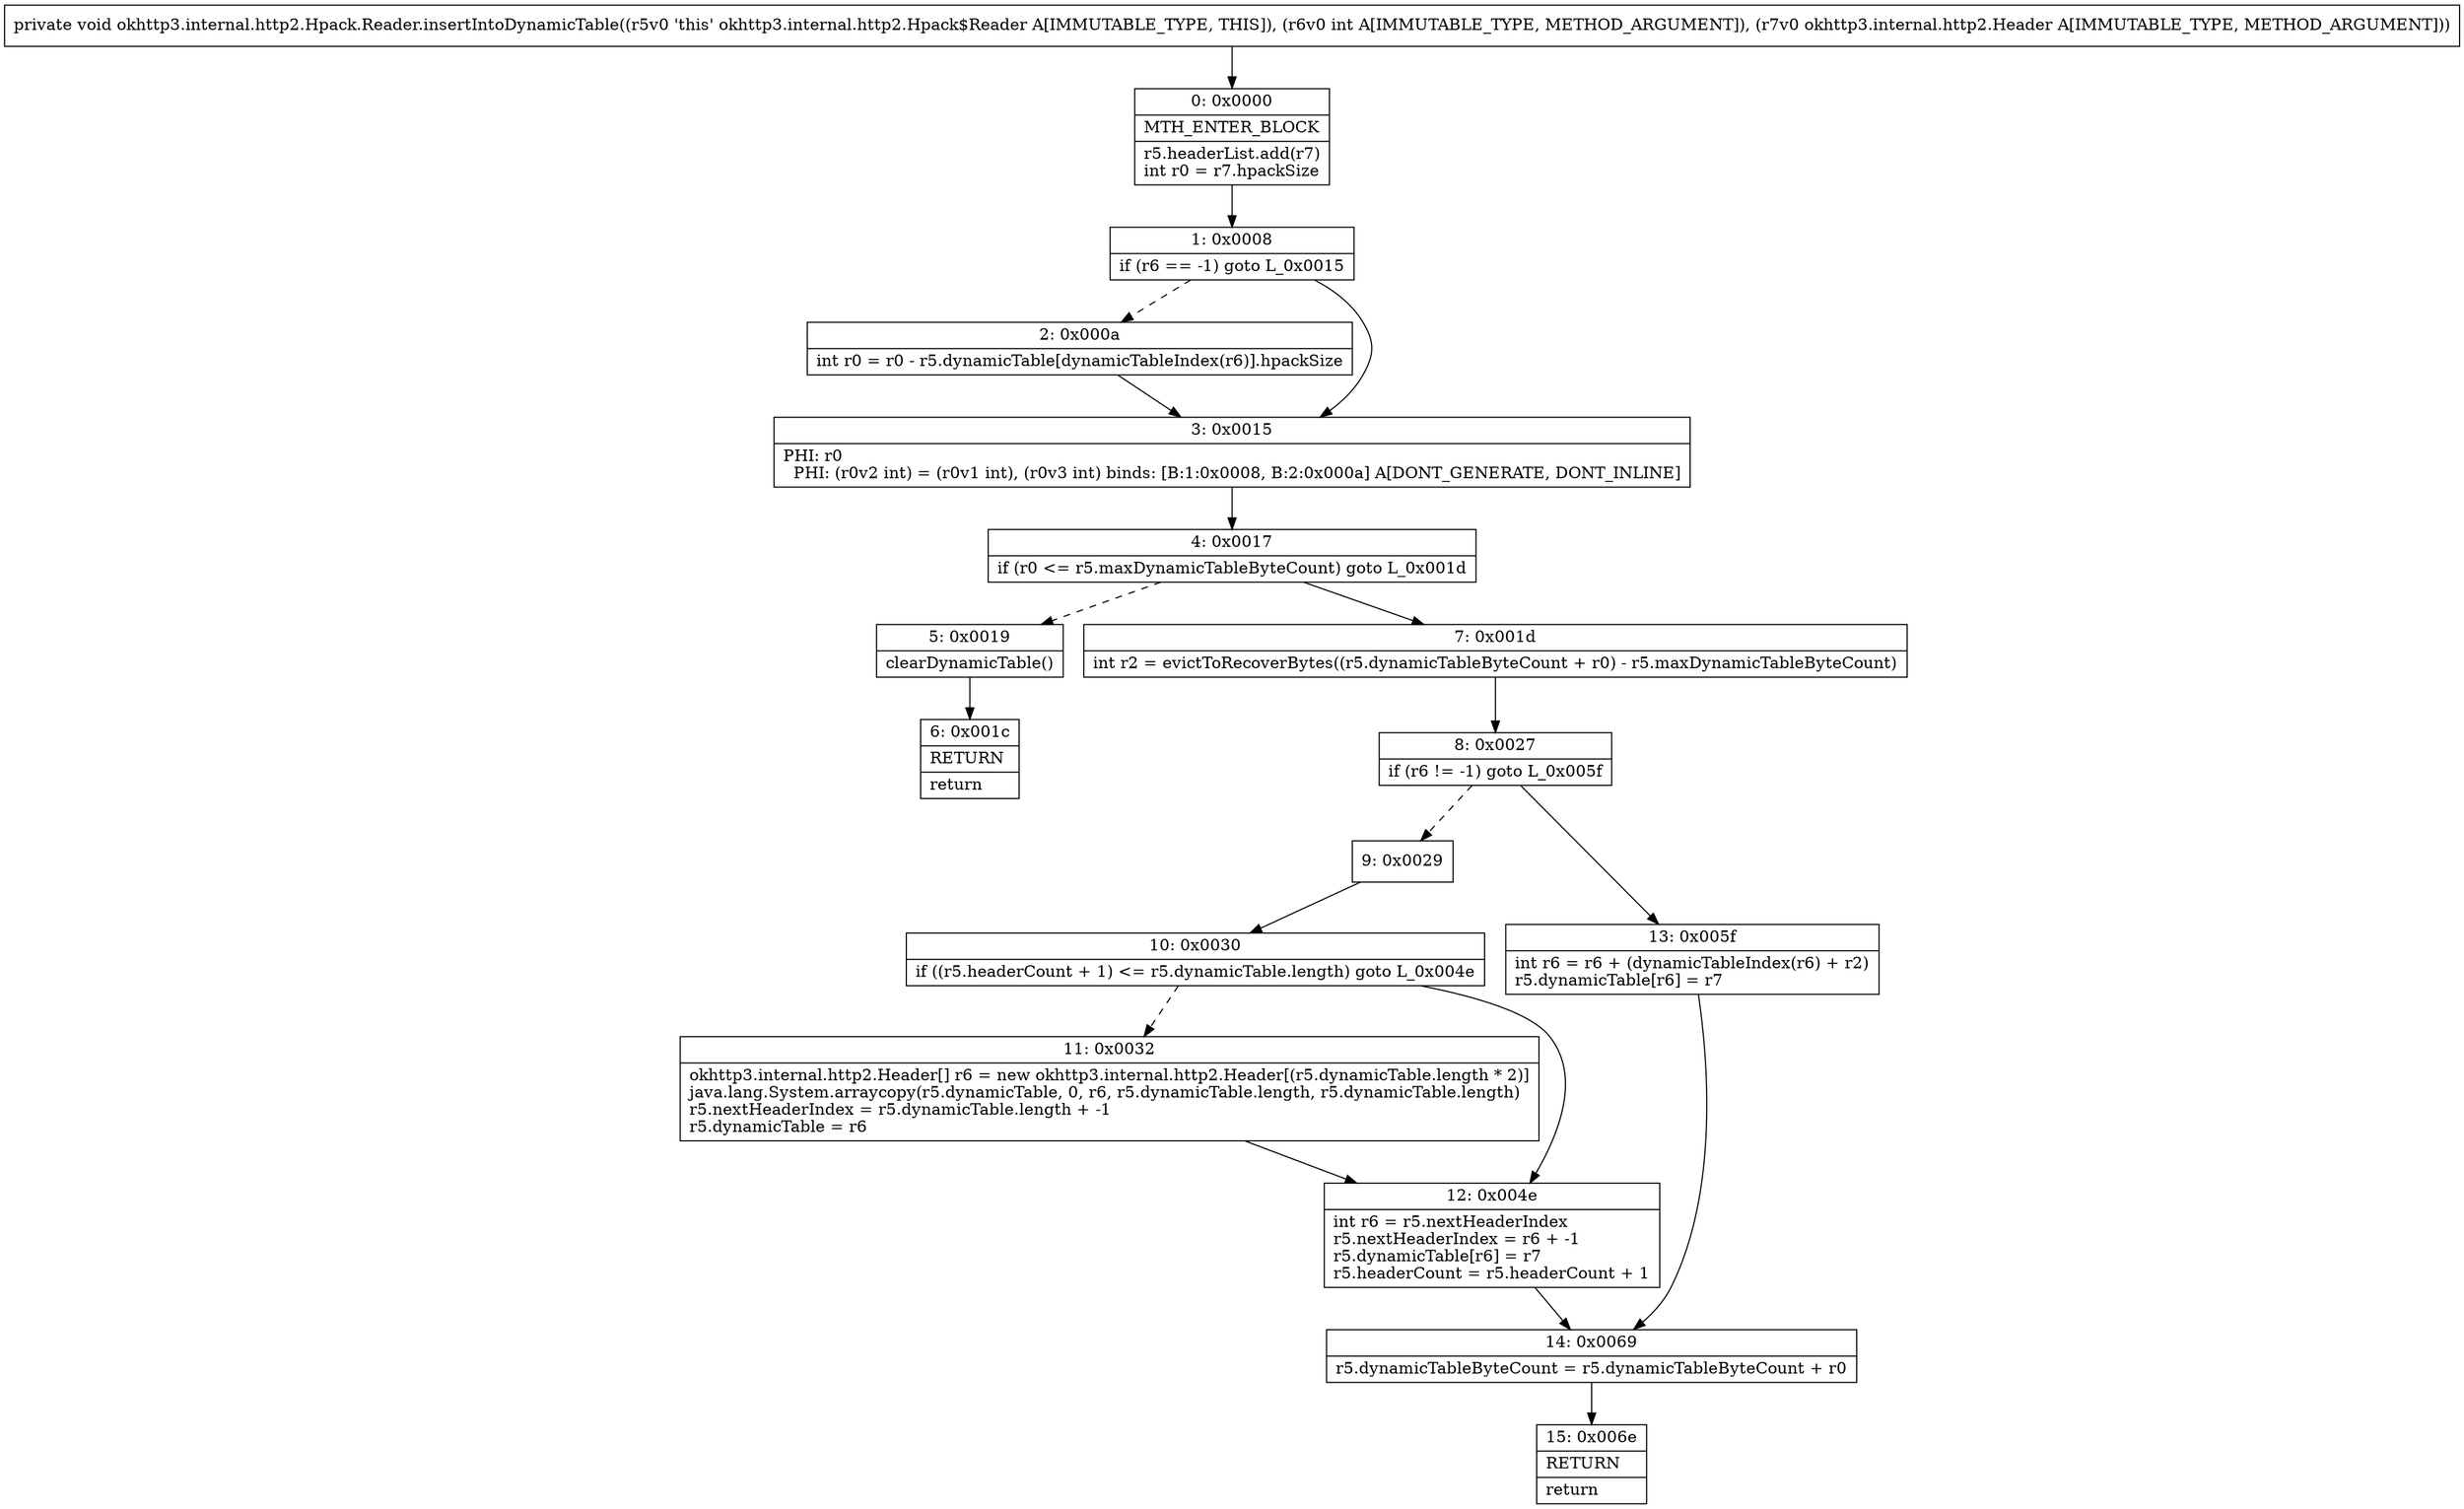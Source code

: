 digraph "CFG forokhttp3.internal.http2.Hpack.Reader.insertIntoDynamicTable(ILokhttp3\/internal\/http2\/Header;)V" {
Node_0 [shape=record,label="{0\:\ 0x0000|MTH_ENTER_BLOCK\l|r5.headerList.add(r7)\lint r0 = r7.hpackSize\l}"];
Node_1 [shape=record,label="{1\:\ 0x0008|if (r6 == \-1) goto L_0x0015\l}"];
Node_2 [shape=record,label="{2\:\ 0x000a|int r0 = r0 \- r5.dynamicTable[dynamicTableIndex(r6)].hpackSize\l}"];
Node_3 [shape=record,label="{3\:\ 0x0015|PHI: r0 \l  PHI: (r0v2 int) = (r0v1 int), (r0v3 int) binds: [B:1:0x0008, B:2:0x000a] A[DONT_GENERATE, DONT_INLINE]\l}"];
Node_4 [shape=record,label="{4\:\ 0x0017|if (r0 \<= r5.maxDynamicTableByteCount) goto L_0x001d\l}"];
Node_5 [shape=record,label="{5\:\ 0x0019|clearDynamicTable()\l}"];
Node_6 [shape=record,label="{6\:\ 0x001c|RETURN\l|return\l}"];
Node_7 [shape=record,label="{7\:\ 0x001d|int r2 = evictToRecoverBytes((r5.dynamicTableByteCount + r0) \- r5.maxDynamicTableByteCount)\l}"];
Node_8 [shape=record,label="{8\:\ 0x0027|if (r6 != \-1) goto L_0x005f\l}"];
Node_9 [shape=record,label="{9\:\ 0x0029}"];
Node_10 [shape=record,label="{10\:\ 0x0030|if ((r5.headerCount + 1) \<= r5.dynamicTable.length) goto L_0x004e\l}"];
Node_11 [shape=record,label="{11\:\ 0x0032|okhttp3.internal.http2.Header[] r6 = new okhttp3.internal.http2.Header[(r5.dynamicTable.length * 2)]\ljava.lang.System.arraycopy(r5.dynamicTable, 0, r6, r5.dynamicTable.length, r5.dynamicTable.length)\lr5.nextHeaderIndex = r5.dynamicTable.length + \-1\lr5.dynamicTable = r6\l}"];
Node_12 [shape=record,label="{12\:\ 0x004e|int r6 = r5.nextHeaderIndex\lr5.nextHeaderIndex = r6 + \-1\lr5.dynamicTable[r6] = r7\lr5.headerCount = r5.headerCount + 1\l}"];
Node_13 [shape=record,label="{13\:\ 0x005f|int r6 = r6 + (dynamicTableIndex(r6) + r2)\lr5.dynamicTable[r6] = r7\l}"];
Node_14 [shape=record,label="{14\:\ 0x0069|r5.dynamicTableByteCount = r5.dynamicTableByteCount + r0\l}"];
Node_15 [shape=record,label="{15\:\ 0x006e|RETURN\l|return\l}"];
MethodNode[shape=record,label="{private void okhttp3.internal.http2.Hpack.Reader.insertIntoDynamicTable((r5v0 'this' okhttp3.internal.http2.Hpack$Reader A[IMMUTABLE_TYPE, THIS]), (r6v0 int A[IMMUTABLE_TYPE, METHOD_ARGUMENT]), (r7v0 okhttp3.internal.http2.Header A[IMMUTABLE_TYPE, METHOD_ARGUMENT])) }"];
MethodNode -> Node_0;
Node_0 -> Node_1;
Node_1 -> Node_2[style=dashed];
Node_1 -> Node_3;
Node_2 -> Node_3;
Node_3 -> Node_4;
Node_4 -> Node_5[style=dashed];
Node_4 -> Node_7;
Node_5 -> Node_6;
Node_7 -> Node_8;
Node_8 -> Node_9[style=dashed];
Node_8 -> Node_13;
Node_9 -> Node_10;
Node_10 -> Node_11[style=dashed];
Node_10 -> Node_12;
Node_11 -> Node_12;
Node_12 -> Node_14;
Node_13 -> Node_14;
Node_14 -> Node_15;
}

